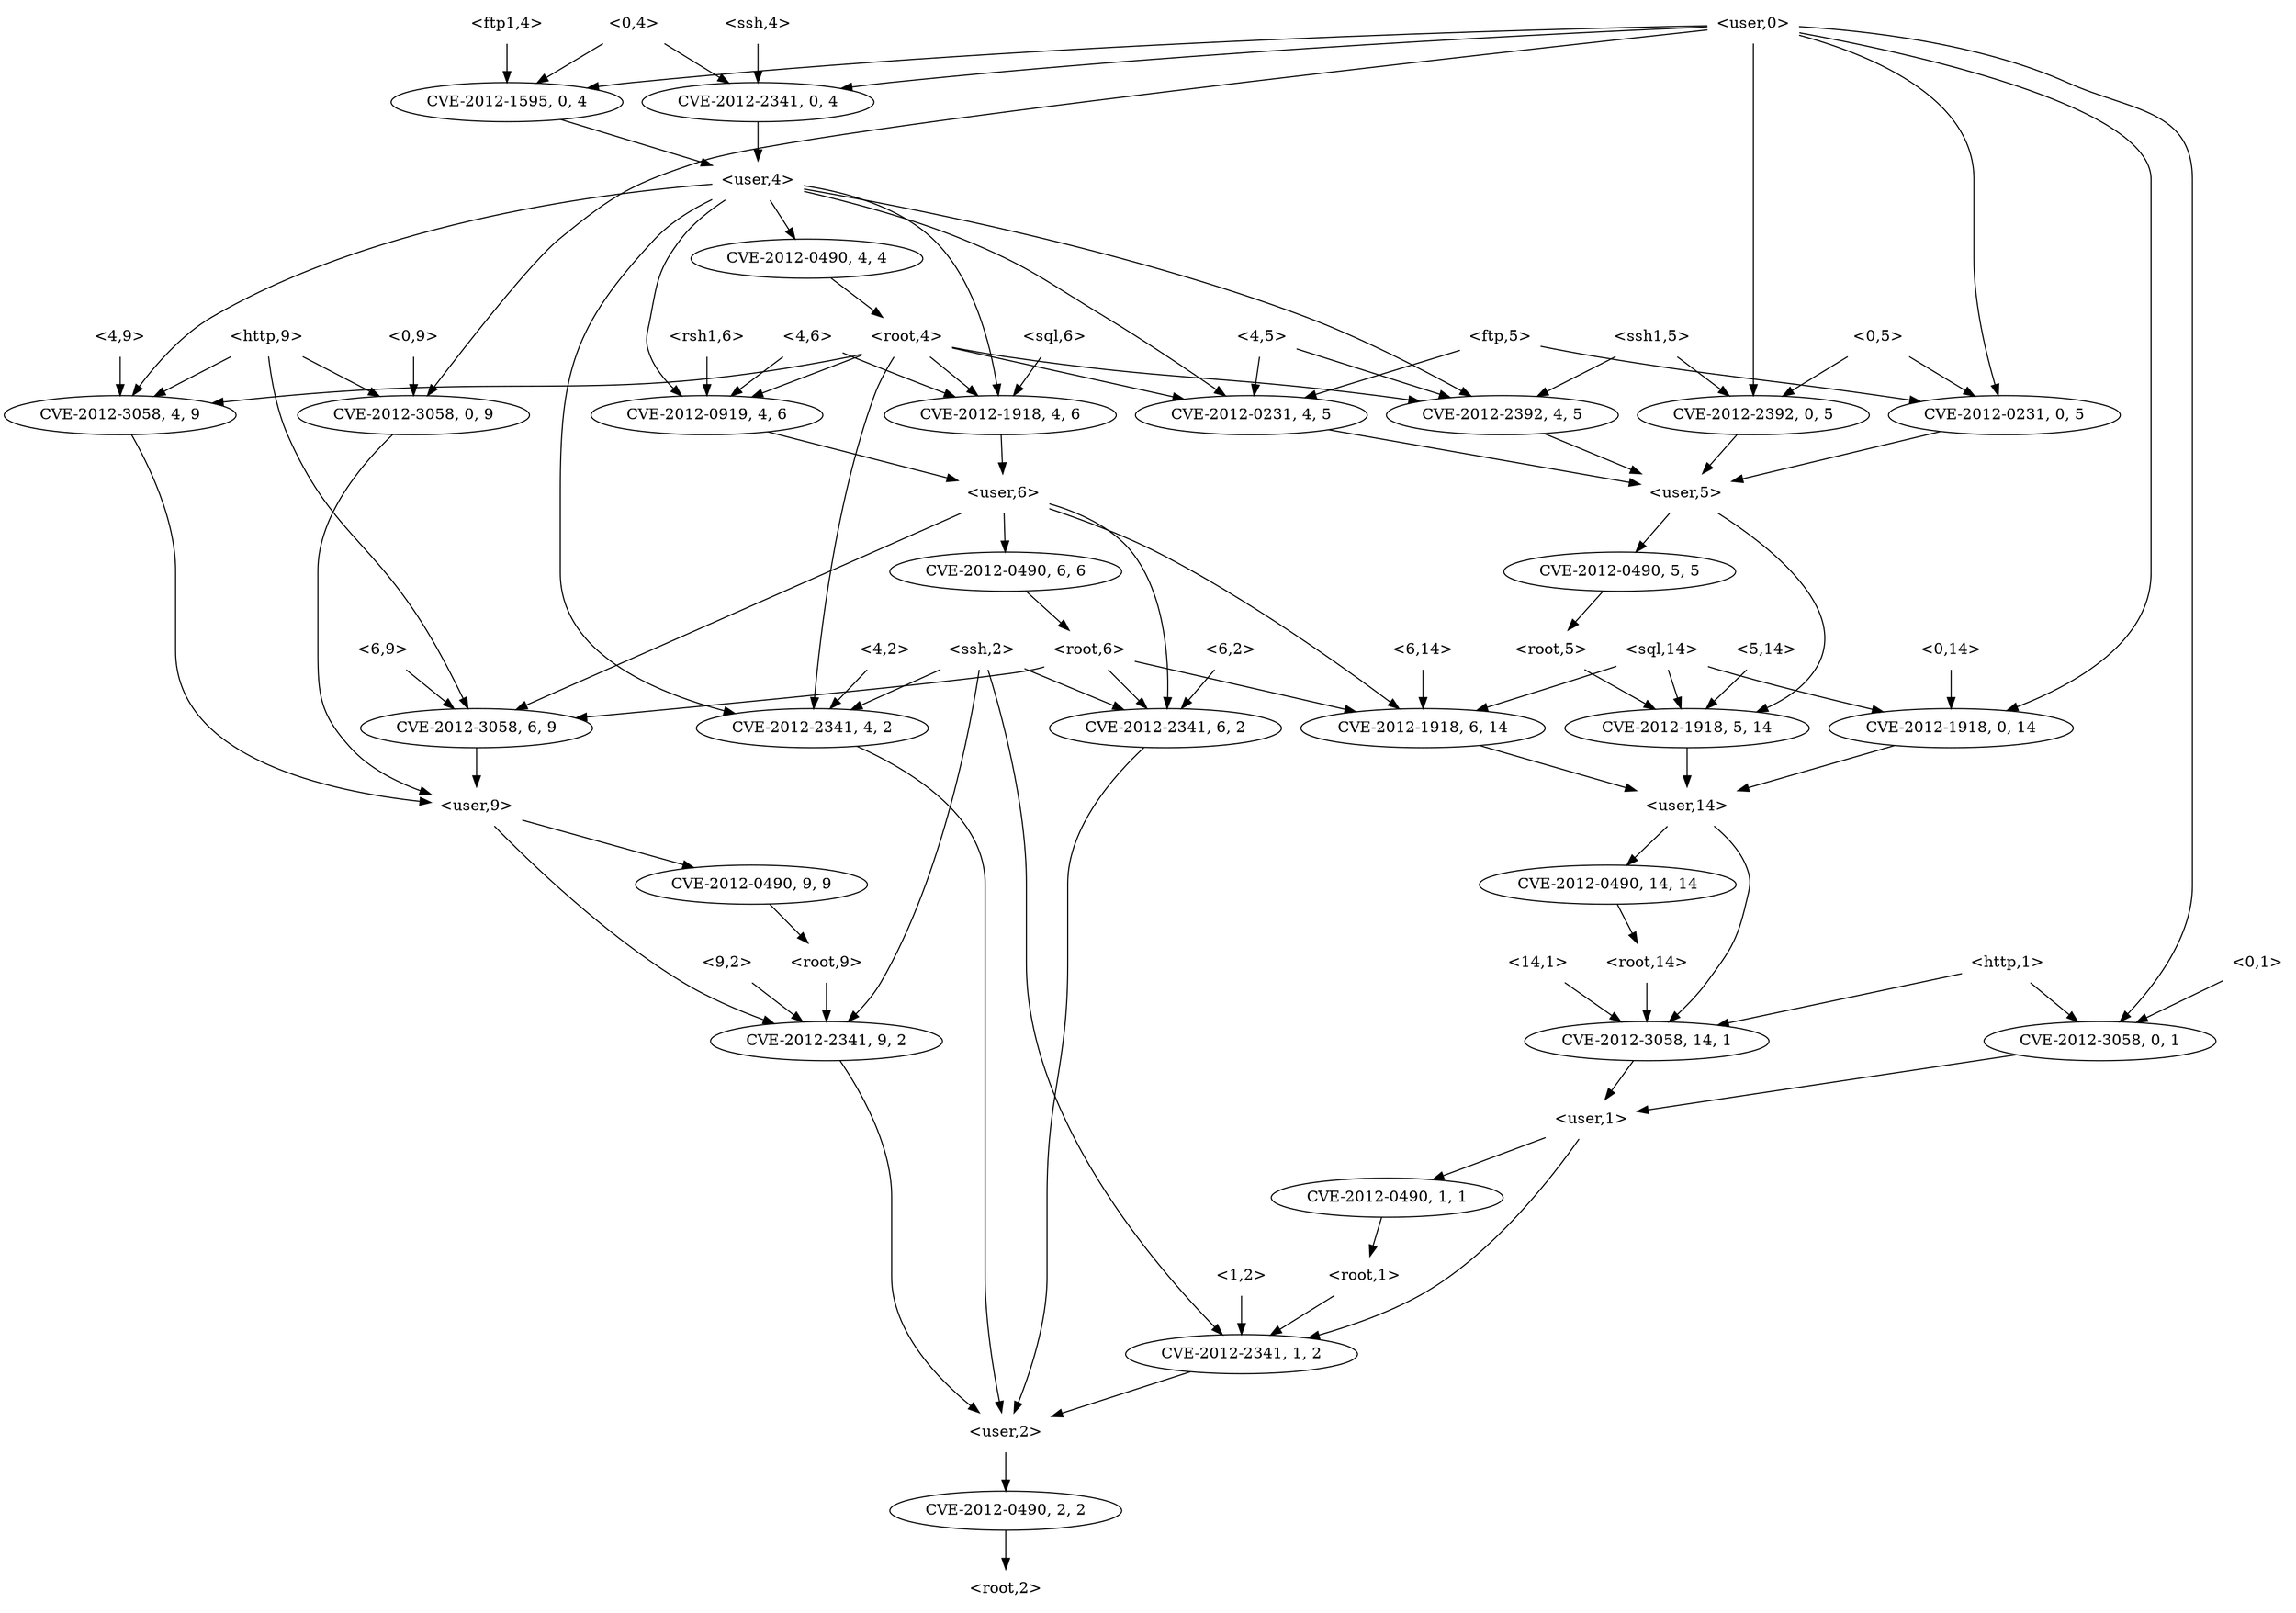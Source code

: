 strict digraph {
	graph [bb="0,0,1717,1476"];
	node [label="\N"];
	"<root,5>"	 [height=0.5,
		pos="1245,882",
		shape=plaintext,
		width=0.89583];
	"<v_sql,5,14>"	 [height=0.5,
		label=<CVE-2012-1918, 5, 14>,
		pos="1225,810",
		width=2.5686];
	"<root,5>" -> "<v_sql,5,14>"	 [pos="e,1229.9,828.1 1240.1,863.7 1237.8,855.9 1235.1,846.51 1232.7,837.83"];
	"<user,14>"	 [height=0.5,
		pos="1202,738",
		shape=plaintext,
		width=1.0069];
	"<v_sql,5,14>" -> "<user,14>"	 [pos="e,1207.6,756.1 1219.3,791.7 1216.8,783.9 1213.7,774.51 1210.8,765.83"];
	"<v_ssh1,4,5>"	 [height=0.5,
		label=<CVE-2012-2392, 4, 5>,
		pos="1016,1098",
		width=2.4499];
	"<user,5>"	 [height=0.5,
		pos="1255,1026",
		shape=plaintext,
		width=0.91667];
	"<v_ssh1,4,5>" -> "<user,5>"	 [pos="e,1221.7,1036.8 1064.4,1082.8 1107.6,1070.2 1170.3,1051.8 1211.9,1039.6"];
	"<v_root,5,5>"	 [height=0.5,
		label=<CVE-2012-0490, 5, 5>,
		pos="1300,954",
		width=2.4499];
	"<user,5>" -> "<v_root,5,5>"	 [pos="e,1289,972.1 1266.1,1007.7 1271.4,999.56 1277.7,989.69 1283.5,980.7"];
	"<user,5>" -> "<v_sql,5,14>"	 [pos="e,1215.9,828.12 1231.2,1007.9 1220.4,998.65 1208.8,986.2 1203,972 1184.8,927.57 1193.6,911.07 1203,864 1204.8,855.01 1208.1,845.64\
 1211.7,837.32"];
	"<0,5>"	 [height=0.5,
		pos="1441,1170",
		shape=plaintext,
		width=0.75];
	"<v_ftp,0,5>"	 [height=0.5,
		label=<CVE-2012-0231, 0, 5>,
		pos="1601,1098",
		width=2.4499];
	"<0,5>" -> "<v_ftp,0,5>"	 [pos="e,1565.6,1114.5 1468.1,1157.1 1492.3,1146.6 1528,1131 1556.3,1118.6"];
	"<v_ssh1,0,5>"	 [height=0.5,
		label=<CVE-2012-2392, 0, 5>,
		pos="1406,1098",
		width=2.4499];
	"<0,5>" -> "<v_ssh1,0,5>"	 [pos="e,1414.6,1116.1 1432.3,1151.7 1428.4,1143.7 1423.5,1134.1 1419.1,1125.3"];
	"<v_ftp,0,5>" -> "<user,5>"	 [pos="e,1288.4,1033.8 1540.7,1084.8 1471.5,1070.8 1359.8,1048.2 1298.5,1035.8"];
	"<v_ssh1,0,5>" -> "<user,5>"	 [pos="e,1288.3,1042.4 1372.1,1081.3 1350,1071 1321,1057.6 1297.3,1046.6"];
	"<v_rsh1,4,6>"	 [height=0.5,
		label=<CVE-2012-0919, 4, 6>,
		pos="784,1098",
		width=2.4499];
	"<user,6>"	 [height=0.5,
		pos="664,1026",
		shape=plaintext,
		width=0.91667];
	"<v_rsh1,4,6>" -> "<user,6>"	 [pos="e,693.36,1044.1 756.17,1080.8 740.13,1071.4 719.74,1059.5 702.22,1049.3"];
	"<v_http,6,9>"	 [height=0.5,
		label=<CVE-2012-3058, 6, 9>,
		pos="284,810",
		width=2.4499];
	"<user,6>" -> "<v_http,6,9>"	 [pos="e,312.51,827.06 633.55,1007.8 564.64,969.04 396.92,874.59 321.65,832.2"];
	"<v_ssh,6,2>"	 [height=0.5,
		label=<CVE-2012-2341, 6, 2>,
		pos="749,810",
		width=2.4499];
	"<user,6>" -> "<v_ssh,6,2>"	 [pos="e,725.59,827.57 656.95,1007.8 650.52,989.73 642.9,960.64 649,936 657.7,900.88 664.4,892.26 687,864 695.81,852.98 707.15,842.52 717.72\
,833.84"];
	"<v_root,6,6>"	 [height=0.5,
		label=<CVE-2012-0490, 6, 6>,
		pos="746,954",
		width=2.4499];
	"<user,6>" -> "<v_root,6,6>"	 [pos="e,726.53,971.62 684.27,1007.7 694.65,998.84 707.44,987.92 718.68,978.33"];
	"<v_sql,6,14>"	 [height=0.5,
		label=<CVE-2012-1918, 6, 14>,
		pos="1021,810",
		width=2.5686];
	"<user,6>" -> "<v_sql,6,14>"	 [pos="e,1006.9,828.05 697.08,1019.8 734.38,1012.9 795.95,998.42 843,972 908.09,935.46 969.24,871.22 1000.1,835.94"];
	"<0,1>"	 [height=0.5,
		pos="845,594",
		shape=plaintext,
		width=0.75];
	"<v_http,0,1>"	 [height=0.5,
		label=<CVE-2012-3058, 0, 1>,
		pos="898,522",
		width=2.4499];
	"<0,1>" -> "<v_http,0,1>"	 [pos="e,885.05,540.1 858.1,575.7 864.39,567.39 872.05,557.28 878.96,548.14"];
	"<user,1>"	 [height=0.5,
		pos="898,450",
		shape=plaintext,
		width=0.91667];
	"<v_http,0,1>" -> "<user,1>"	 [pos="e,898,468.1 898,503.7 898,495.98 898,486.71 898,478.11"];
	"<9,2>"	 [height=0.5,
		pos="377,594",
		shape=plaintext,
		width=0.75];
	"<v_ssh,9,2>"	 [height=0.5,
		label=<CVE-2012-2341, 9, 2>,
		pos="455,522",
		width=2.4499];
	"<9,2>" -> "<v_ssh,9,2>"	 [pos="e,436.48,539.62 396.28,575.7 406.16,566.84 418.32,555.92 429.01,546.33"];
	"<user,2>"	 [height=0.5,
		pos="614,162",
		shape=plaintext,
		width=0.91667];
	"<v_ssh,9,2>" -> "<user,2>"	 [pos="e,588.68,180.17 465.57,503.79 480.51,477.77 506,426.41 506,379 506,379 506,379 506,305 506,255.1 548.77,211.77 580.48,186.5"];
	"<v_root,1,1>"	 [height=0.5,
		label=<CVE-2012-0490, 1, 1>,
		pos="898,378",
		width=2.4499];
	"<root,1>"	 [height=0.5,
		pos="870,306",
		shape=plaintext,
		width=0.89583];
	"<v_root,1,1>" -> "<root,1>"	 [pos="e,876.84,324.1 891.08,359.7 887.93,351.81 884.12,342.3 880.62,333.55"];
	"<v_ssh,1,2>"	 [height=0.5,
		label=<CVE-2012-2341, 1, 2>,
		pos="749,234",
		width=2.4499];
	"<root,1>" -> "<v_ssh,1,2>"	 [pos="e,777.05,251.23 840.4,287.88 823.96,278.36 803.35,266.44 785.87,256.33"];
	"<rsh1,6>"	 [height=0.5,
		pos="808,1170",
		shape=plaintext,
		width=0.92361];
	"<rsh1,6>" -> "<v_rsh1,4,6>"	 [pos="e,789.86,1116.1 802.07,1151.7 799.39,1143.9 796.17,1134.5 793.2,1125.8"];
	"<v_root,5,5>" -> "<root,5>"	 [pos="e,1258.6,900.28 1286.7,936.05 1280.2,927.75 1272.2,917.58 1264.9,908.38"];
	"<http,9>"	 [height=0.5,
		pos="265,1170",
		shape=plaintext,
		width=0.89583];
	"<http,9>" -> "<v_http,6,9>"	 [pos="e,269.36,827.96 246.4,1151.8 237.47,1142.2 227.71,1129.5 223,1116 217.74,1100.9 222.08,1096 223,1080 228.56,983.52 214.32,954.58\
 248,864 251.62,854.25 257.41,844.55 263.28,836.17"];
	"<v_http,0,9>"	 [height=0.5,
		label=<CVE-2012-3058, 0, 9>,
		pos="88,1098",
		width=2.4499];
	"<http,9>" -> "<v_http,0,9>"	 [pos="e,126.74,1114.3 232.54,1156.2 205.61,1145.5 166.93,1130.2 136.35,1118.1"];
	"<v_http,4,9>"	 [height=0.5,
		label=<CVE-2012-3058, 4, 9>,
		pos="320,1098",
		width=2.4499];
	"<http,9>" -> "<v_http,4,9>"	 [pos="e,306.56,1116.1 278.6,1151.7 285.12,1143.4 293.07,1133.3 300.25,1124.1"];
	"<user,9>"	 [height=0.5,
		pos="284,738",
		shape=plaintext,
		width=0.91667];
	"<v_http,6,9>" -> "<user,9>"	 [pos="e,284,756.1 284,791.7 284,783.98 284,774.71 284,766.11"];
	"<v_http,0,9>" -> "<user,9>"	 [pos="e,250.9,748.95 92.047,1079.6 97.891,1053 108,1000.3 108,955 108,955 108,955 108,881 108,812.77 189.12,771.73 241.21,752.41"];
	"<v_http,4,9>" -> "<user,9>"	 [pos="e,250.74,747.55 308.15,1080.1 280.25,1039.3 211.01,930.73 187,828 183.36,812.42 178.84,805.76 187,792 198.83,772.05 221.11,759.13\
 241.34,751.04"];
	"<ftp1,4>"	 [height=0.5,
		pos="347,1458",
		shape=plaintext,
		width=0.89583];
	"<v_ftp1,0,4>"	 [height=0.5,
		label=<CVE-2012-1595, 0, 4>,
		pos="347,1386",
		width=2.4499];
	"<ftp1,4>" -> "<v_ftp1,0,4>"	 [pos="e,347,1404.1 347,1439.7 347,1432 347,1422.7 347,1414.1"];
	"<user,4>"	 [height=0.5,
		pos="542,1314",
		shape=plaintext,
		width=0.91667];
	"<v_ftp1,0,4>" -> "<user,4>"	 [pos="e,508.95,1326.9 388.83,1370 421.39,1358.3 466.39,1342.1 499.19,1330.4"];
	"<4,2>"	 [height=0.5,
		pos="533,882",
		shape=plaintext,
		width=0.75];
	"<v_ssh,4,2>"	 [height=0.5,
		label=<CVE-2012-2341, 4, 2>,
		pos="479,810",
		width=2.4499];
	"<4,2>" -> "<v_ssh,4,2>"	 [pos="e,492.19,828.1 519.65,863.7 513.24,855.39 505.44,845.28 498.39,836.14"];
	"<v_ssh,4,2>" -> "<user,2>"	 [pos="e,610.16,180.39 505.61,792.68 539.86,769.4 595,723.19 595,667 595,667 595,667 595,305 595,264.86 602.55,218.9 608.13,190.4"];
	"<sql,6>"	 [height=0.5,
		pos="532,1170",
		shape=plaintext,
		width=0.8125];
	"<v_sql,4,6>"	 [height=0.5,
		label=<CVE-2012-1918, 4, 6>,
		pos="552,1098",
		width=2.4499];
	"<sql,6>" -> "<v_sql,4,6>"	 [pos="e,547.11,1116.1 536.94,1151.7 539.17,1143.9 541.85,1134.5 544.33,1125.8"];
	"<v_sql,4,6>" -> "<user,6>"	 [pos="e,636.6,1044.1 577.98,1080.8 592.81,1071.5 611.63,1059.7 627.88,1049.6"];
	"<v_ssh,1,2>" -> "<user,2>"	 [pos="e,646.87,180.04 718.37,217.12 699.88,207.53 676.08,195.19 655.87,184.71"];
	"<user,9>" -> "<v_ssh,9,2>"	 [pos="e,404.14,536.84 285.72,719.74 289.79,687.62 302.7,618.12 341,576 355.39,560.18 375.46,548.71 394.75,540.57"];
	"<v_root,9,9>"	 [height=0.5,
		label=<CVE-2012-0490, 9, 9>,
		pos="431,666",
		width=2.4499];
	"<user,9>" -> "<v_root,9,9>"	 [pos="e,398.03,682.7 317.36,721.12 338.58,711.01 366.23,697.84 388.95,687.02"];
	"<root,9>"	 [height=0.5,
		pos="455,594",
		shape=plaintext,
		width=0.89583];
	"<v_root,9,9>" -> "<root,9>"	 [pos="e,449.14,612.1 436.93,647.7 439.61,639.9 442.83,630.51 445.8,621.83"];
	"<v_root,2,2>"	 [height=0.5,
		label=<CVE-2012-0490, 2, 2>,
		pos="614,90",
		width=2.4499];
	"<user,2>" -> "<v_root,2,2>"	 [pos="e,614,108.1 614,143.7 614,135.98 614,126.71 614,118.11"];
	"<ssh1,5>"	 [height=0.5,
		pos="1042,1170",
		shape=plaintext,
		width=0.94444];
	"<ssh1,5>" -> "<v_ssh1,4,5>"	 [pos="e,1022.4,1116.1 1035.6,1151.7 1032.6,1143.8 1029.1,1134.3 1025.9,1125.5"];
	"<ssh1,5>" -> "<v_ssh1,0,5>"	 [pos="e,1344.1,1110.9 1076.2,1162.4 1134.9,1151.1 1255.9,1127.9 1333.9,1112.9"];
	"<root,9>" -> "<v_ssh,9,2>"	 [pos="e,455,540.1 455,575.7 455,567.98 455,558.71 455,550.11"];
	"<user,1>" -> "<v_ssh,1,2>"	 [pos="e,753.78,252.23 864.55,438.05 843.59,429.6 817.52,415.95 801,396 792.28,385.47 768.75,305.13 756.55,262.06"];
	"<user,1>" -> "<v_root,1,1>"	 [pos="e,898,396.1 898,431.7 898,423.98 898,414.71 898,406.11"];
	"<root,6>"	 [height=0.5,
		pos="729,882",
		shape=plaintext,
		width=0.89583];
	"<v_root,6,6>" -> "<root,6>"	 [pos="e,733.15,900.1 741.8,935.7 739.9,927.9 737.62,918.51 735.52,909.83"];
	"<root,6>" -> "<v_http,6,9>"	 [pos="e,347.99,822.45 696.39,873.59 681.66,870.39 664,866.76 648,864 530.43,843.73 499.9,846.2 382,828 374.17,826.79 366.01,825.47 357.87\
,824.12"];
	"<root,6>" -> "<v_ssh,6,2>"	 [pos="e,744.11,828.1 733.94,863.7 736.17,855.9 738.85,846.51 741.33,837.83"];
	"<root,6>" -> "<v_sql,6,14>"	 [pos="e,952.54,822.16 761.36,867.25 764.59,866.07 767.84,864.97 771,864 827.46,846.73 892.78,833.1 942.49,823.98"];
	"<root,14>"	 [height=0.5,
		pos="1202,594",
		shape=plaintext,
		width=1];
	"<v_http,14,1>"	 [height=0.5,
		label=<CVE-2012-3058, 14, 1>,
		pos="1097,522",
		width=2.5686];
	"<root,14>" -> "<v_http,14,1>"	 [pos="e,1121.7,539.47 1176.3,575.88 1162.4,566.61 1145.1,555.05 1130.2,545.1"];
	"<v_http,14,1>" -> "<user,1>"	 [pos="e,931.09,462.64 1054.3,505.98 1020.7,494.17 974.18,477.8 940.63,465.99"];
	"<4,6>"	 [height=0.5,
		pos="607,1170",
		shape=plaintext,
		width=0.75];
	"<4,6>" -> "<v_sql,4,6>"	 [pos="e,565.44,1116.1 593.4,1151.7 586.88,1143.4 578.93,1133.3 571.75,1124.1"];
	"<4,6>" -> "<v_rsh1,4,6>"	 [pos="e,741.69,1113.9 634.02,1156 637.03,1154.6 640.07,1153.2 643,1152 672.17,1139.7 705.3,1127.1 732.12,1117.4"];
	"<6,9>"	 [height=0.5,
		pos="284,882",
		shape=plaintext,
		width=0.75];
	"<6,9>" -> "<v_http,6,9>"	 [pos="e,284,828.1 284,863.7 284,855.98 284,846.71 284,838.11"];
	"<v_root,14,14>"	 [height=0.5,
		label=<CVE-2012-0490, 14, 14>,
		pos="1202,666",
		width=2.7013];
	"<v_root,14,14>" -> "<root,14>"	 [pos="e,1202,612.1 1202,647.7 1202,639.98 1202,630.71 1202,622.11"];
	"<0,14>"	 [height=0.5,
		pos="1429,882",
		shape=plaintext,
		width=0.78472];
	"<v_sql,0,14>"	 [height=0.5,
		label=<CVE-2012-1918, 0, 14>,
		pos="1429,810",
		width=2.5686];
	"<0,14>" -> "<v_sql,0,14>"	 [pos="e,1429,828.1 1429,863.7 1429,855.98 1429,846.71 1429,838.11"];
	"<v_sql,0,14>" -> "<user,14>"	 [pos="e,1238.5,750.26 1382,794.5 1342.9,782.44 1287.5,765.37 1248.5,753.35"];
	"<5,14>"	 [height=0.5,
		pos="1127,882",
		shape=plaintext,
		width=0.78472];
	"<5,14>" -> "<v_sql,5,14>"	 [pos="e,1201.9,827.47 1151,863.88 1163.8,854.69 1179.8,843.26 1193.7,833.38"];
	"<v_root,4,4>"	 [height=0.5,
		label=<CVE-2012-0490, 4, 4>,
		pos="610,1242",
		width=2.4499];
	"<root,4>"	 [height=0.5,
		pos="685,1170",
		shape=plaintext,
		width=0.89583];
	"<v_root,4,4>" -> "<root,4>"	 [pos="e,666.75,1188 628.16,1224.1 637.48,1215.3 649.01,1204.6 659.24,1195"];
	"<root,4>" -> "<v_ssh1,4,5>"	 [pos="e,956.91,1111.5 717.31,1162.1 731.88,1159 749.3,1155.3 765,1152 826.58,1139 896.66,1124.2 947.1,1113.5"];
	"<root,4>" -> "<v_ssh,4,2>"	 [pos="e,479.94,828.2 679.86,1151.8 673.92,1133.3 663.12,1103.4 649,1080 621.96,1035.2 519.79,947.13 497,900 487.59,880.54 483.1,856.4 \
480.95,838.17"];
	"<root,4>" -> "<v_rsh1,4,6>"	 [pos="e,760.71,1115.5 709.22,1151.9 722.21,1142.7 738.37,1131.3 752.34,1121.4"];
	"<v_ftp,4,5>"	 [height=0.5,
		label=<CVE-2012-0231, 4, 5>,
		pos="1211,1098",
		width=2.4499];
	"<root,4>" -> "<v_ftp,4,5>"	 [pos="e,1147.8,1110.6 717.55,1161.3 732.01,1158 749.29,1154.5 765,1152 918.6,1127.8 958.97,1137.3 1113,1116 1121,1114.9 1129.4,1113.6 \
1137.7,1112.3"];
	"<root,4>" -> "<v_http,4,9>"	 [pos="e,390.9,1108.8 652.69,1155.1 649.45,1154 646.18,1152.9 643,1152 598.73,1139.6 481.36,1121.7 401,1110.2"];
	"<root,4>" -> "<v_sql,4,6>"	 [pos="e,582.38,1115 652.46,1151.9 634.01,1142.2 610.78,1129.9 591.31,1119.7"];
	"<user,14>" -> "<v_http,14,1>"	 [pos="e,1090.3,540.37 1165.7,727.77 1142.3,719.94 1113.2,706.33 1096,684 1066.4,645.61 1073.9,623.94 1081,576 1082.3,567.35 1084.7,558.15\
 1087.2,549.89"];
	"<user,14>" -> "<v_root,14,14>"	 [pos="e,1202,684.1 1202,719.7 1202,711.98 1202,702.71 1202,694.11"];
	"<v_ssh,6,2>" -> "<user,2>"	 [pos="e,617.84,180.39 732.46,792.27 709.56,767.26 671,717.63 671,667 671,667 671,667 671,593 671,496.4 633,475.6 633,379 633,379 633,379\
 633,305 633,264.86 625.45,218.9 619.87,190.4"];
	"<v_sql,6,14>" -> "<user,14>"	 [pos="e,1165.5,753.14 1060.7,793.64 1088.8,782.79 1126.4,768.22 1155.8,756.86"];
	"<ssh,2>"	 [height=0.5,
		pos="609,882",
		shape=plaintext,
		width=0.84028];
	"<ssh,2>" -> "<v_ssh,4,2>"	 [pos="e,508.84,827.07 578.52,864.59 560.38,854.82 537.19,842.33 517.75,831.87"];
	"<ssh,2>" -> "<v_ssh,6,2>"	 [pos="e,717.22,826.89 639.38,865.81 659.5,855.75 686.14,842.43 708.12,831.44"];
	"<ssh,2>" -> "<v_ssh,1,2>"	 [pos="e,724.63,251.42 613.86,863.67 620.87,837.08 633,784.5 633,739 633,739 633,739 633,593 633,455.02 623.74,408.48 691,288 697.34,276.65\
 707,266.4 716.62,258.01"];
	"<ssh,2>" -> "<v_ssh,9,2>"	 [pos="e,469.77,539.91 605.01,863.84 593.36,815.83 556.36,677.09 496,576 490.21,566.31 482.93,556.36 476.11,547.73"];
	"<0,4>"	 [height=0.5,
		pos="446,1458",
		shape=plaintext,
		width=0.75];
	"<0,4>" -> "<v_ftp1,0,4>"	 [pos="e,370.29,1403.5 421.78,1439.9 408.79,1430.7 392.63,1419.3 378.66,1409.4"];
	"<v_ssh,0,4>"	 [height=0.5,
		label=<CVE-2012-2341, 0, 4>,
		pos="542,1386",
		width=2.4499];
	"<0,4>" -> "<v_ssh,0,4>"	 [pos="e,519.2,1403.6 469.73,1439.7 482.12,1430.7 497.44,1419.5 510.77,1409.8"];
	"<v_ssh,0,4>" -> "<user,4>"	 [pos="e,542,1332.1 542,1367.7 542,1360 542,1350.7 542,1342.1"];
	"<4,9>"	 [height=0.5,
		pos="381,1170",
		shape=plaintext,
		width=0.75];
	"<4,9>" -> "<v_http,4,9>"	 [pos="e,334.91,1116.1 365.92,1151.7 358.61,1143.3 349.69,1133.1 341.66,1123.9"];
	"<14,1>"	 [height=0.5,
		pos="1119,594",
		shape=plaintext,
		width=0.78472];
	"<14,1>" -> "<v_http,14,1>"	 [pos="e,1102.4,540.1 1113.6,575.7 1111.1,567.9 1108.2,558.51 1105.4,549.83"];
	"<user,4>" -> "<v_ssh1,4,5>"	 [pos="e,988.53,1115.1 575.27,1306.4 614.04,1298.1 679.62,1282.2 733,1260 758.41,1249.4 908.95,1161.8 979.52,1120.4"];
	"<user,4>" -> "<v_root,4,4>"	 [pos="e,593.38,1260.1 558.81,1295.7 567.13,1287.1 577.31,1276.7 586.39,1267.3"];
	"<user,4>" -> "<v_ssh,4,2>"	 [pos="e,470.3,827.98 517.42,1295.9 486.1,1272 436,1225.1 436,1171 436,1171 436,1171 436,953 436,911.06 453.39,865.04 466.05,837.08"];
	"<user,4>" -> "<v_rsh1,4,6>"	 [pos="e,777.81,1116.1 575.22,1310.1 611.52,1305.3 669.49,1292.7 707,1260 728.46,1241.3 758.83,1166.4 774.23,1125.7"];
	"<user,4>" -> "<v_ftp,4,5>"	 [pos="e,1192.4,1115.7 575.26,1309.9 662.43,1300.9 903.32,1269.9 1085,1188 1122.5,1171.1 1160.4,1142.4 1184.7,1122.2"];
	"<user,4>" -> "<v_http,4,9>"	 [pos="e,322.01,1116.2 508.71,1302.4 463.07,1286 382.46,1249.6 345,1188 333.5,1169.1 327.13,1144.7 323.71,1126.3"];
	"<user,4>" -> "<v_sql,4,6>"	 [pos="e,525.44,1115.2 528.73,1295.6 507.54,1265.5 470.63,1202.2 493,1152 498.31,1140.1 507.76,1129.7 517.57,1121.4"];
	"<6,14>"	 [height=0.5,
		pos="1021,882",
		shape=plaintext,
		width=0.78472];
	"<6,14>" -> "<v_sql,6,14>"	 [pos="e,1021,828.1 1021,863.7 1021,855.98 1021,846.71 1021,838.11"];
	"<http,1>"	 [height=0.5,
		pos="992,594",
		shape=plaintext,
		width=0.89583];
	"<http,1>" -> "<v_http,0,1>"	 [pos="e,920.32,539.62 968.76,575.7 956.63,566.66 941.64,555.5 928.58,545.77"];
	"<http,1>" -> "<v_http,14,1>"	 [pos="e,1072.3,539.47 1017.7,575.88 1031.6,566.61 1048.9,555.05 1063.8,545.1"];
	"<root,2>"	 [height=0.5,
		pos="614,18",
		shape=plaintext,
		width=0.89583];
	"<6,2>"	 [height=0.5,
		pos="807,882",
		shape=plaintext,
		width=0.75];
	"<6,2>" -> "<v_ssh,6,2>"	 [pos="e,763.17,828.1 792.66,863.7 785.71,855.3 777.23,845.07 769.6,835.86"];
	"<v_root,2,2>" -> "<root,2>"	 [pos="e,614,36.104 614,71.697 614,63.983 614,54.712 614,46.112"];
	"<ftp,5>"	 [height=0.5,
		pos="1249,1170",
		shape=plaintext,
		width=0.8125];
	"<ftp,5>" -> "<v_ftp,0,5>"	 [pos="e,1540.3,1111.1 1278.4,1163.2 1333.4,1152.2 1453,1128.4 1530.2,1113.1"];
	"<ftp,5>" -> "<v_ftp,4,5>"	 [pos="e,1220.3,1116.1 1239.6,1151.7 1235.2,1143.6 1229.9,1133.9 1225.1,1125"];
	"<v_ftp,4,5>" -> "<user,5>"	 [pos="e,1244.1,1044.3 1221.7,1080.1 1226.8,1071.9 1233,1062 1238.7,1052.9"];
	"<user,0>"	 [height=0.5,
		pos="946,1458",
		shape=plaintext,
		width=0.91667];
	"<user,0>" -> "<v_sql,0,14>"	 [pos="e,1513.5,817.36 979.19,1456.4 1062.6,1454.4 1287.2,1445.2 1469,1404 1583.2,1378.1 1717,1432.1 1717,1315 1717,1315 1717,1315 1717\
,953 1717,865.01 1607.5,831.54 1523.6,818.81"];
	"<user,0>" -> "<v_http,0,9>"	 [pos="e,111.43,1115.5 912.92,1447.1 856.76,1430.3 739.07,1395.5 639,1368 577.46,1351.1 559.58,1354.9 500,1332 370.46,1282.3 342.64,1258.3\
 223,1188 186.74,1166.7 146.7,1139.9 119.71,1121.2"];
	"<user,0>" -> "<v_ssh,0,4>"	 [pos="e,607.11,1398.3 912.94,1451.3 848.7,1440.1 705.59,1415.3 617.09,1400"];
	"<user,0>" -> "<v_ssh1,0,5>"	 [pos="e,1393.4,1115.9 979.33,1452.5 1075.2,1438.5 1345,1392.4 1345,1315 1345,1315 1345,1315 1345,1241 1345,1197.4 1369.6,1151.9 1387.6\
,1124.5"];
	"<user,0>" -> "<v_ftp,0,5>"	 [pos="e,1586.2,1116 979.13,1456.1 1102.9,1452 1531,1429.4 1531,1315 1531,1315 1531,1315 1531,1241 1531,1196.4 1559.2,1151.2 1579.8,1124.2"];
	"<user,0>" -> "<v_ftp1,0,4>"	 [pos="e,410.16,1398.6 912.78,1454.3 832.32,1447.4 620.63,1428.5 445,1404 436.98,1402.9 428.6,1401.6 420.27,1400.3"];
	"<user,0>" -> "<v_http,0,1>"	 [pos="e,898.4,540.05 942.84,1439.9 932.45,1382 900,1188.4 900,1027 900,1027 900,1027 900,665 900,624.99 899.2,578.65 898.61,550.08"];
	"<1,2>"	 [height=0.5,
		pos="727,306",
		shape=plaintext,
		width=0.75];
	"<1,2>" -> "<v_ssh,1,2>"	 [pos="e,743.62,252.1 732.44,287.7 734.89,279.9 737.84,270.51 740.57,261.83"];
	"<0,9>"	 [height=0.5,
		pos="88,1170",
		shape=plaintext,
		width=0.75];
	"<0,9>" -> "<v_http,0,9>"	 [pos="e,88,1116.1 88,1151.7 88,1144 88,1134.7 88,1126.1"];
	"<4,5>"	 [height=0.5,
		pos="963,1170",
		shape=plaintext,
		width=0.75];
	"<4,5>" -> "<v_ssh1,4,5>"	 [pos="e,1003,1116.1 976.1,1151.7 982.39,1143.4 990.05,1133.3 996.96,1124.1"];
	"<4,5>" -> "<v_ftp,4,5>"	 [pos="e,1149.7,1111 990.28,1155.4 993.19,1154.2 996.14,1153 999,1152 1045,1135.6 1098.3,1122.3 1140,1113.1"];
	"<sql,14>"	 [height=0.5,
		pos="1329,882",
		shape=plaintext,
		width=0.91667];
	"<sql,14>" -> "<v_sql,0,14>"	 [pos="e,1405.5,827.47 1353.5,863.88 1366.6,854.69 1382.9,843.26 1397,833.38"];
	"<sql,14>" -> "<v_sql,5,14>"	 [pos="e,1249.5,827.47 1303.6,863.88 1289.8,854.61 1272.6,843.05 1257.8,833.1"];
	"<sql,14>" -> "<v_sql,6,14>"	 [pos="e,1086.6,822.73 1295.9,867.22 1292.6,866.05 1289.2,864.95 1286,864 1251.2,853.74 1161.8,836.55 1096.5,824.54"];
	"<ssh,4>"	 [height=0.5,
		pos="542,1458",
		shape=plaintext,
		width=0.84028];
	"<ssh,4>" -> "<v_ssh,0,4>"	 [pos="e,542,1404.1 542,1439.7 542,1432 542,1422.7 542,1414.1"];
}
